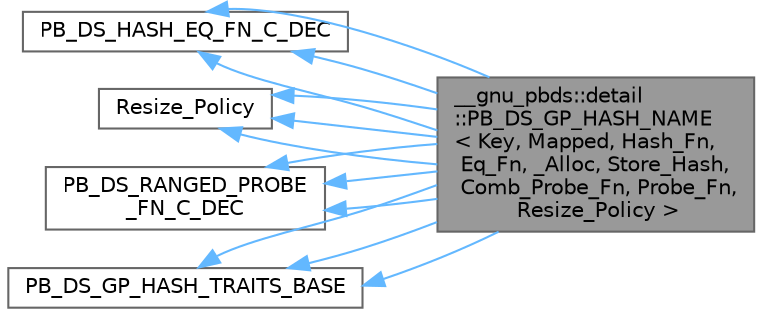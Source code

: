 digraph "__gnu_pbds::detail::PB_DS_GP_HASH_NAME&lt; Key, Mapped, Hash_Fn, Eq_Fn, _Alloc, Store_Hash, Comb_Probe_Fn, Probe_Fn, Resize_Policy &gt;"
{
 // LATEX_PDF_SIZE
  bgcolor="transparent";
  edge [fontname=Helvetica,fontsize=10,labelfontname=Helvetica,labelfontsize=10];
  node [fontname=Helvetica,fontsize=10,shape=box,height=0.2,width=0.4];
  rankdir="LR";
  Node1 [id="Node000001",label="__gnu_pbds::detail\l::PB_DS_GP_HASH_NAME\l\< Key, Mapped, Hash_Fn,\l Eq_Fn, _Alloc, Store_Hash,\l Comb_Probe_Fn, Probe_Fn,\l Resize_Policy \>",height=0.2,width=0.4,color="gray40", fillcolor="grey60", style="filled", fontcolor="black",tooltip=" "];
  Node2 -> Node1 [id="edge25_Node000001_Node000002",dir="back",color="steelblue1",style="solid",tooltip=" "];
  Node2 [id="Node000002",label="PB_DS_HASH_EQ_FN_C_DEC",height=0.2,width=0.4,color="gray40", fillcolor="white", style="filled",tooltip=" "];
  Node3 -> Node1 [id="edge26_Node000001_Node000003",dir="back",color="steelblue1",style="solid",tooltip=" "];
  Node3 [id="Node000003",label="Resize_Policy",height=0.2,width=0.4,color="gray40", fillcolor="white", style="filled",tooltip=" "];
  Node4 -> Node1 [id="edge27_Node000001_Node000004",dir="back",color="steelblue1",style="solid",tooltip=" "];
  Node4 [id="Node000004",label="PB_DS_RANGED_PROBE\l_FN_C_DEC",height=0.2,width=0.4,color="gray40", fillcolor="white", style="filled",tooltip=" "];
  Node5 -> Node1 [id="edge28_Node000001_Node000005",dir="back",color="steelblue1",style="solid",tooltip=" "];
  Node5 [id="Node000005",label="PB_DS_GP_HASH_TRAITS_BASE",height=0.2,width=0.4,color="gray40", fillcolor="white", style="filled",tooltip=" "];
  Node2 -> Node1 [id="edge29_Node000001_Node000002",dir="back",color="steelblue1",style="solid",tooltip=" "];
  Node3 -> Node1 [id="edge30_Node000001_Node000003",dir="back",color="steelblue1",style="solid",tooltip=" "];
  Node4 -> Node1 [id="edge31_Node000001_Node000004",dir="back",color="steelblue1",style="solid",tooltip=" "];
  Node5 -> Node1 [id="edge32_Node000001_Node000005",dir="back",color="steelblue1",style="solid",tooltip=" "];
  Node2 -> Node1 [id="edge33_Node000001_Node000002",dir="back",color="steelblue1",style="solid",tooltip=" "];
  Node3 -> Node1 [id="edge34_Node000001_Node000003",dir="back",color="steelblue1",style="solid",tooltip=" "];
  Node4 -> Node1 [id="edge35_Node000001_Node000004",dir="back",color="steelblue1",style="solid",tooltip=" "];
  Node5 -> Node1 [id="edge36_Node000001_Node000005",dir="back",color="steelblue1",style="solid",tooltip=" "];
}
